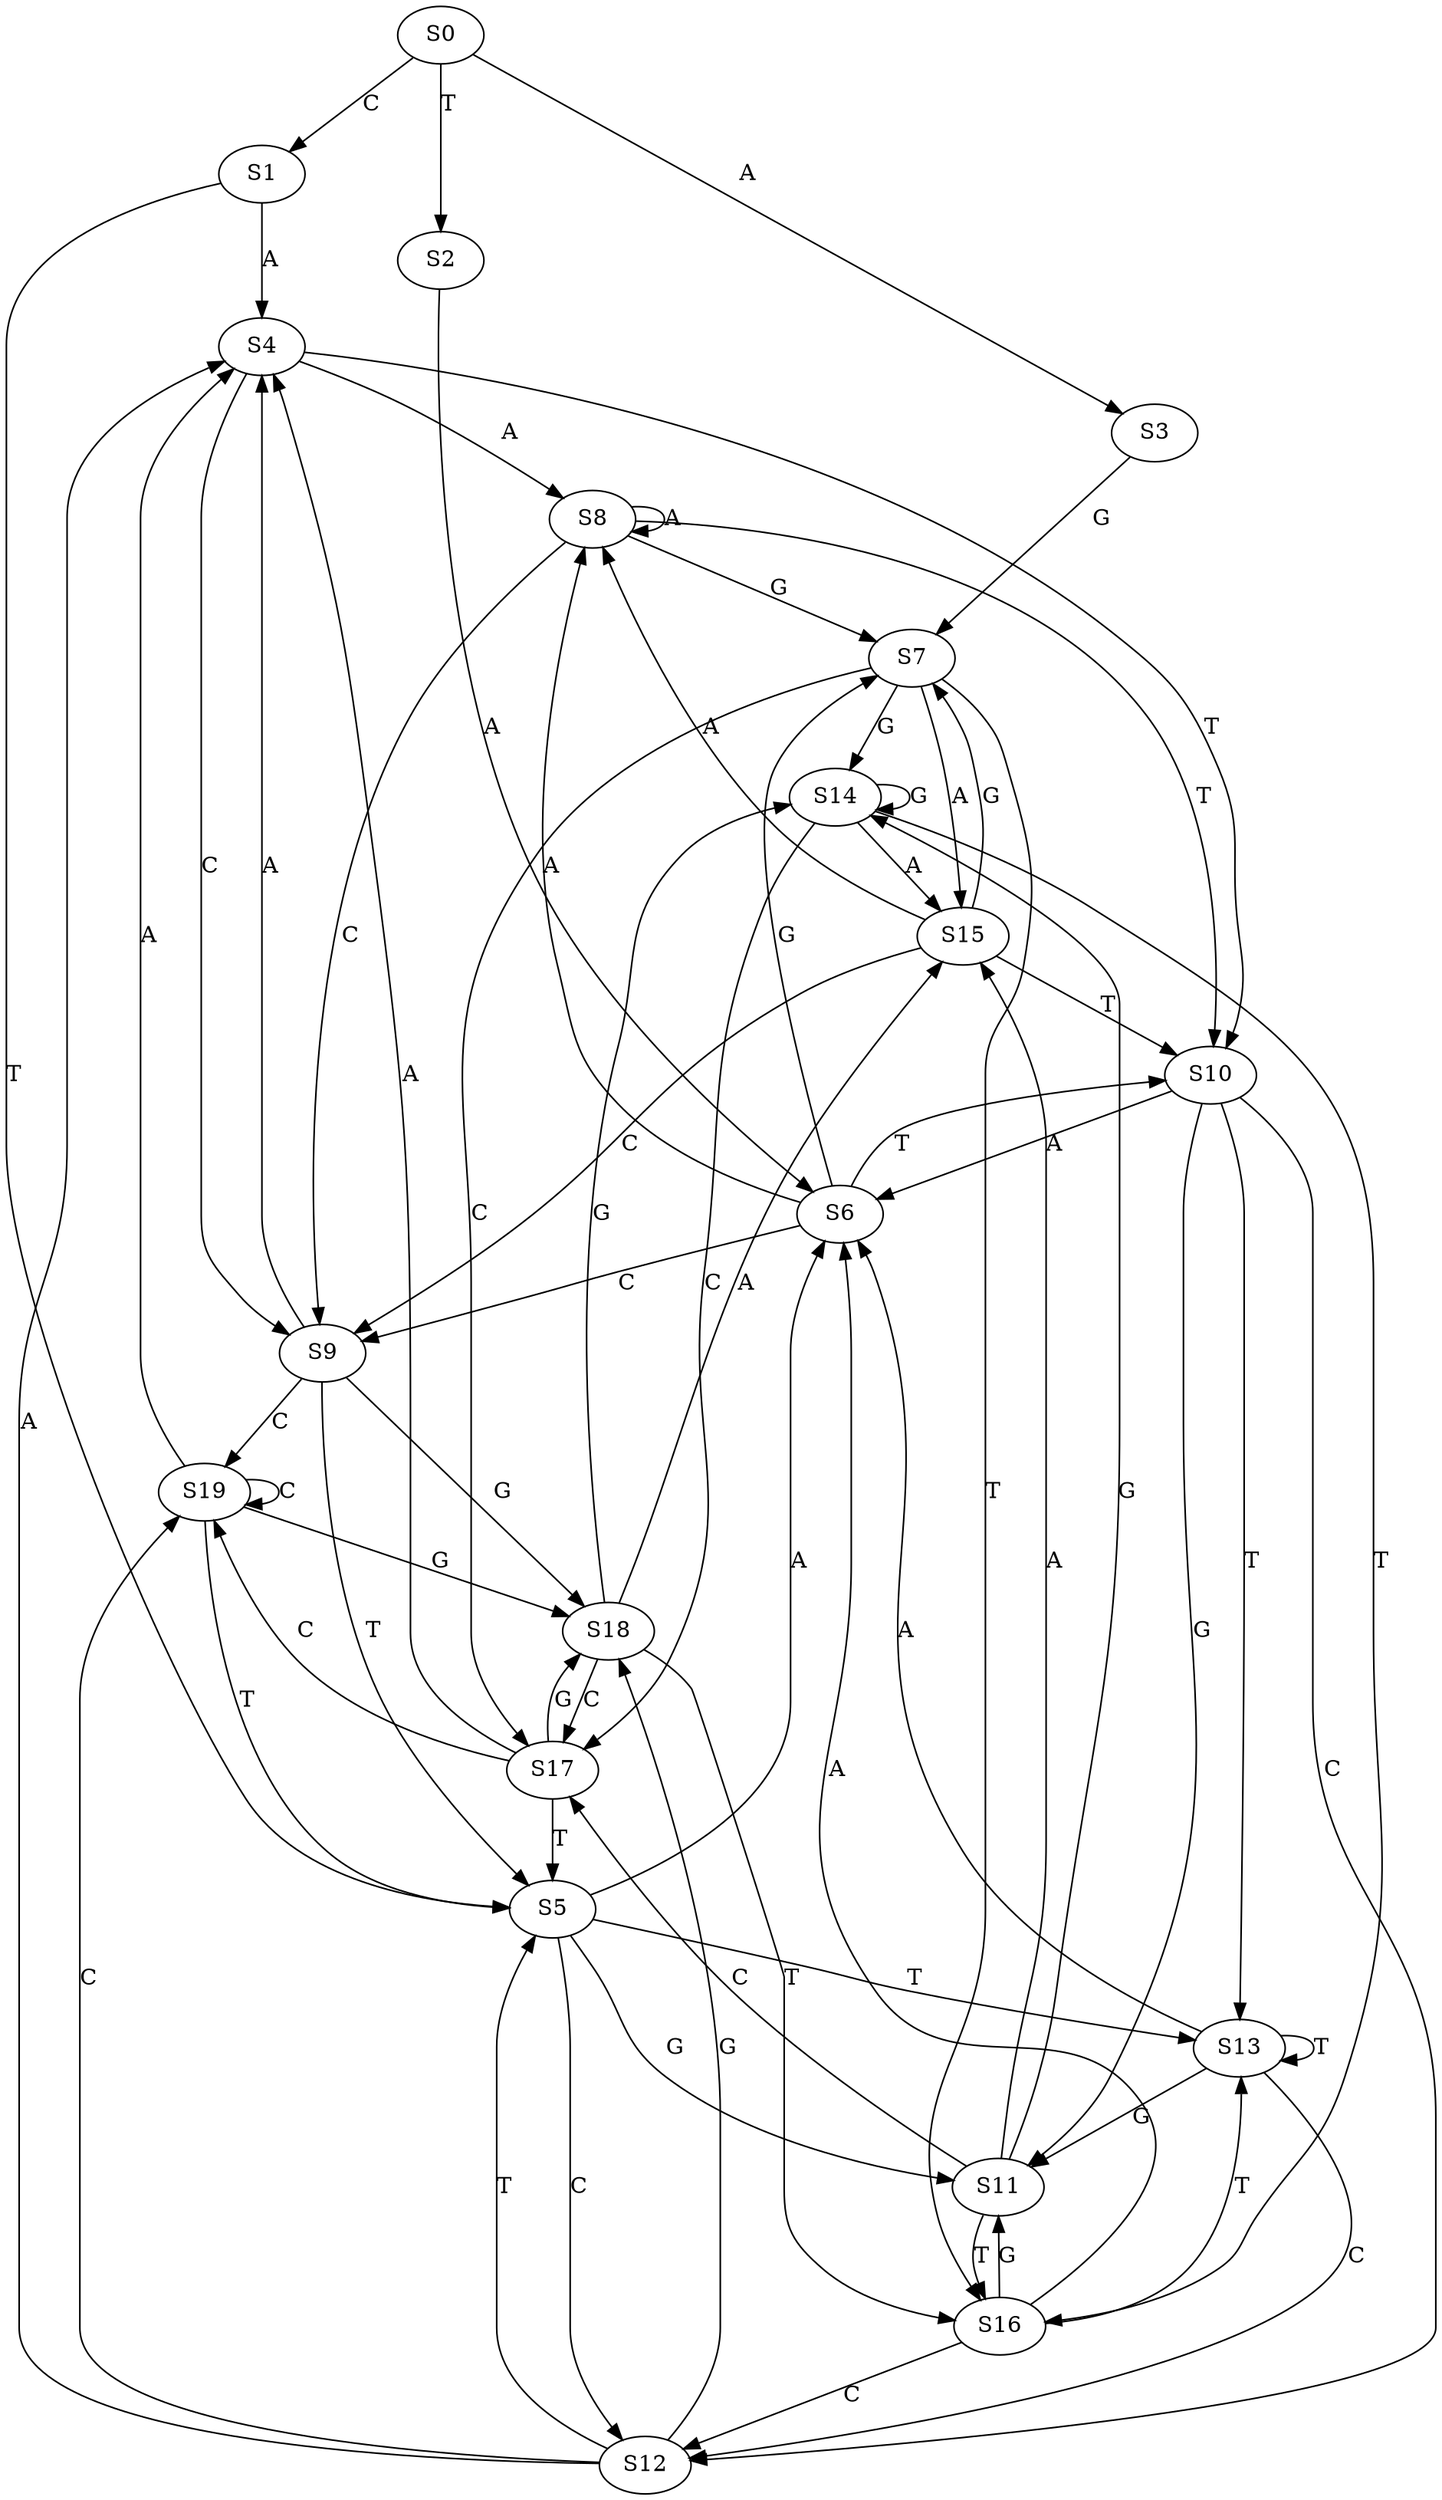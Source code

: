 strict digraph  {
	S0 -> S1 [ label = C ];
	S0 -> S2 [ label = T ];
	S0 -> S3 [ label = A ];
	S1 -> S4 [ label = A ];
	S1 -> S5 [ label = T ];
	S2 -> S6 [ label = A ];
	S3 -> S7 [ label = G ];
	S4 -> S8 [ label = A ];
	S4 -> S9 [ label = C ];
	S4 -> S10 [ label = T ];
	S5 -> S11 [ label = G ];
	S5 -> S12 [ label = C ];
	S5 -> S13 [ label = T ];
	S5 -> S6 [ label = A ];
	S6 -> S8 [ label = A ];
	S6 -> S10 [ label = T ];
	S6 -> S9 [ label = C ];
	S6 -> S7 [ label = G ];
	S7 -> S14 [ label = G ];
	S7 -> S15 [ label = A ];
	S7 -> S16 [ label = T ];
	S7 -> S17 [ label = C ];
	S8 -> S7 [ label = G ];
	S8 -> S8 [ label = A ];
	S8 -> S9 [ label = C ];
	S8 -> S10 [ label = T ];
	S9 -> S18 [ label = G ];
	S9 -> S4 [ label = A ];
	S9 -> S19 [ label = C ];
	S9 -> S5 [ label = T ];
	S10 -> S6 [ label = A ];
	S10 -> S11 [ label = G ];
	S10 -> S12 [ label = C ];
	S10 -> S13 [ label = T ];
	S11 -> S14 [ label = G ];
	S11 -> S16 [ label = T ];
	S11 -> S15 [ label = A ];
	S11 -> S17 [ label = C ];
	S12 -> S5 [ label = T ];
	S12 -> S4 [ label = A ];
	S12 -> S18 [ label = G ];
	S12 -> S19 [ label = C ];
	S13 -> S12 [ label = C ];
	S13 -> S13 [ label = T ];
	S13 -> S11 [ label = G ];
	S13 -> S6 [ label = A ];
	S14 -> S16 [ label = T ];
	S14 -> S15 [ label = A ];
	S14 -> S14 [ label = G ];
	S14 -> S17 [ label = C ];
	S15 -> S7 [ label = G ];
	S15 -> S10 [ label = T ];
	S15 -> S8 [ label = A ];
	S15 -> S9 [ label = C ];
	S16 -> S13 [ label = T ];
	S16 -> S11 [ label = G ];
	S16 -> S12 [ label = C ];
	S16 -> S6 [ label = A ];
	S17 -> S18 [ label = G ];
	S17 -> S5 [ label = T ];
	S17 -> S4 [ label = A ];
	S17 -> S19 [ label = C ];
	S18 -> S16 [ label = T ];
	S18 -> S14 [ label = G ];
	S18 -> S15 [ label = A ];
	S18 -> S17 [ label = C ];
	S19 -> S18 [ label = G ];
	S19 -> S19 [ label = C ];
	S19 -> S4 [ label = A ];
	S19 -> S5 [ label = T ];
}
